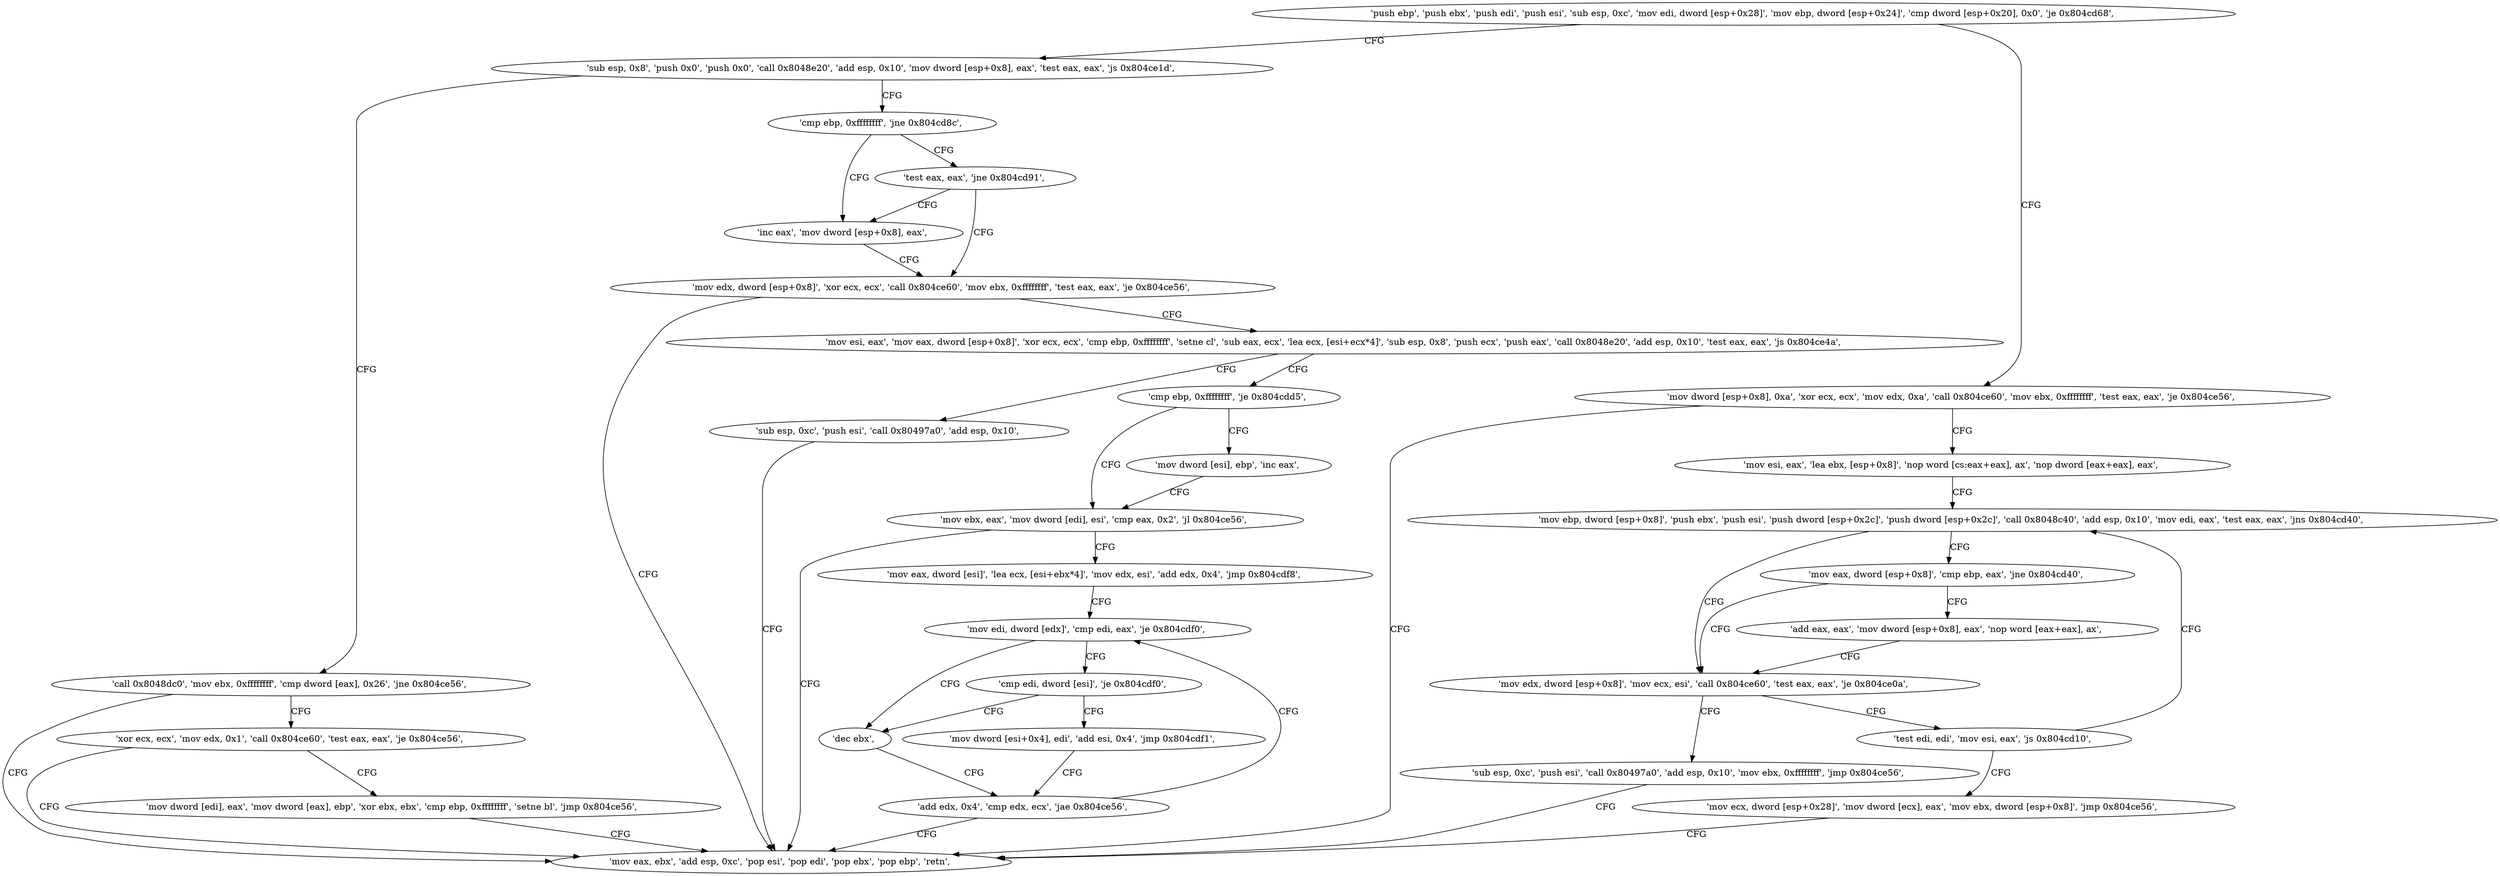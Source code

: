 digraph "func" {
"134532288" [label = "'push ebp', 'push ebx', 'push edi', 'push esi', 'sub esp, 0xc', 'mov edi, dword [esp+0x28]', 'mov ebp, dword [esp+0x24]', 'cmp dword [esp+0x20], 0x0', 'je 0x804cd68', " ]
"134532456" [label = "'sub esp, 0x8', 'push 0x0', 'push 0x0', 'call 0x8048e20', 'add esp, 0x10', 'mov dword [esp+0x8], eax', 'test eax, eax', 'js 0x804ce1d', " ]
"134532314" [label = "'mov dword [esp+0x8], 0xa', 'xor ecx, ecx', 'mov edx, 0xa', 'call 0x804ce60', 'mov ebx, 0xffffffff', 'test eax, eax', 'je 0x804ce56', " ]
"134532637" [label = "'call 0x8048dc0', 'mov ebx, 0xffffffff', 'cmp dword [eax], 0x26', 'jne 0x804ce56', " ]
"134532483" [label = "'cmp ebp, 0xffffffff', 'jne 0x804cd8c', " ]
"134532694" [label = "'mov eax, ebx', 'add esp, 0xc', 'pop esi', 'pop edi', 'pop ebx', 'pop ebp', 'retn', " ]
"134532347" [label = "'mov esi, eax', 'lea ebx, [esp+0x8]', 'nop word [cs:eax+eax], ax', 'nop dword [eax+eax], eax', " ]
"134532652" [label = "'xor ecx, ecx', 'mov edx, 0x1', 'call 0x804ce60', 'test eax, eax', 'je 0x804ce56', " ]
"134532492" [label = "'inc eax', 'mov dword [esp+0x8], eax', " ]
"134532488" [label = "'test eax, eax', 'jne 0x804cd91', " ]
"134532368" [label = "'mov ebp, dword [esp+0x8]', 'push ebx', 'push esi', 'push dword [esp+0x2c]', 'push dword [esp+0x2c]', 'call 0x8048c40', 'add esp, 0x10', 'mov edi, eax', 'test eax, eax', 'jns 0x804cd40', " ]
"134532668" [label = "'mov dword [edi], eax', 'mov dword [eax], ebp', 'xor ebx, ebx', 'cmp ebp, 0xffffffff', 'setne bl', 'jmp 0x804ce56', " ]
"134532497" [label = "'mov edx, dword [esp+0x8]', 'xor ecx, ecx', 'call 0x804ce60', 'mov ebx, 0xffffffff', 'test eax, eax', 'je 0x804ce56', " ]
"134532416" [label = "'mov edx, dword [esp+0x8]', 'mov ecx, esi', 'call 0x804ce60', 'test eax, eax', 'je 0x804ce0a', " ]
"134532618" [label = "'sub esp, 0xc', 'push esi', 'call 0x80497a0', 'add esp, 0x10', 'mov ebx, 0xffffffff', 'jmp 0x804ce56', " ]
"134532435" [label = "'test edi, edi', 'mov esi, eax', 'js 0x804cd10', " ]
"134532396" [label = "'mov eax, dword [esp+0x8]', 'cmp ebp, eax', 'jne 0x804cd40', " ]
"134532404" [label = "'add eax, eax', 'mov dword [esp+0x8], eax', 'nop word [eax+eax], ax', " ]
"134532521" [label = "'mov esi, eax', 'mov eax, dword [esp+0x8]', 'xor ecx, ecx', 'cmp ebp, 0xffffffff', 'setne cl', 'sub eax, ecx', 'lea ecx, [esi+ecx*4]', 'sub esp, 0x8', 'push ecx', 'push eax', 'call 0x8048e20', 'add esp, 0x10', 'test eax, eax', 'js 0x804ce4a', " ]
"134532682" [label = "'sub esp, 0xc', 'push esi', 'call 0x80497a0', 'add esp, 0x10', " ]
"134532557" [label = "'cmp ebp, 0xffffffff', 'je 0x804cdd5', " ]
"134532441" [label = "'mov ecx, dword [esp+0x28]', 'mov dword [ecx], eax', 'mov ebx, dword [esp+0x8]', 'jmp 0x804ce56', " ]
"134532565" [label = "'mov ebx, eax', 'mov dword [edi], esi', 'cmp eax, 0x2', 'jl 0x804ce56', " ]
"134532562" [label = "'mov dword [esi], ebp', 'inc eax', " ]
"134532574" [label = "'mov eax, dword [esi]', 'lea ecx, [esi+ebx*4]', 'mov edx, esi', 'add edx, 0x4', 'jmp 0x804cdf8', " ]
"134532600" [label = "'mov edi, dword [edx]', 'cmp edi, eax', 'je 0x804cdf0', " ]
"134532592" [label = "'dec ebx', " ]
"134532606" [label = "'cmp edi, dword [esi]', 'je 0x804cdf0', " ]
"134532593" [label = "'add edx, 0x4', 'cmp edx, ecx', 'jae 0x804ce56', " ]
"134532610" [label = "'mov dword [esi+0x4], edi', 'add esi, 0x4', 'jmp 0x804cdf1', " ]
"134532288" -> "134532456" [ label = "CFG" ]
"134532288" -> "134532314" [ label = "CFG" ]
"134532456" -> "134532637" [ label = "CFG" ]
"134532456" -> "134532483" [ label = "CFG" ]
"134532314" -> "134532694" [ label = "CFG" ]
"134532314" -> "134532347" [ label = "CFG" ]
"134532637" -> "134532694" [ label = "CFG" ]
"134532637" -> "134532652" [ label = "CFG" ]
"134532483" -> "134532492" [ label = "CFG" ]
"134532483" -> "134532488" [ label = "CFG" ]
"134532347" -> "134532368" [ label = "CFG" ]
"134532652" -> "134532694" [ label = "CFG" ]
"134532652" -> "134532668" [ label = "CFG" ]
"134532492" -> "134532497" [ label = "CFG" ]
"134532488" -> "134532497" [ label = "CFG" ]
"134532488" -> "134532492" [ label = "CFG" ]
"134532368" -> "134532416" [ label = "CFG" ]
"134532368" -> "134532396" [ label = "CFG" ]
"134532668" -> "134532694" [ label = "CFG" ]
"134532497" -> "134532694" [ label = "CFG" ]
"134532497" -> "134532521" [ label = "CFG" ]
"134532416" -> "134532618" [ label = "CFG" ]
"134532416" -> "134532435" [ label = "CFG" ]
"134532618" -> "134532694" [ label = "CFG" ]
"134532435" -> "134532368" [ label = "CFG" ]
"134532435" -> "134532441" [ label = "CFG" ]
"134532396" -> "134532416" [ label = "CFG" ]
"134532396" -> "134532404" [ label = "CFG" ]
"134532404" -> "134532416" [ label = "CFG" ]
"134532521" -> "134532682" [ label = "CFG" ]
"134532521" -> "134532557" [ label = "CFG" ]
"134532682" -> "134532694" [ label = "CFG" ]
"134532557" -> "134532565" [ label = "CFG" ]
"134532557" -> "134532562" [ label = "CFG" ]
"134532441" -> "134532694" [ label = "CFG" ]
"134532565" -> "134532694" [ label = "CFG" ]
"134532565" -> "134532574" [ label = "CFG" ]
"134532562" -> "134532565" [ label = "CFG" ]
"134532574" -> "134532600" [ label = "CFG" ]
"134532600" -> "134532592" [ label = "CFG" ]
"134532600" -> "134532606" [ label = "CFG" ]
"134532592" -> "134532593" [ label = "CFG" ]
"134532606" -> "134532592" [ label = "CFG" ]
"134532606" -> "134532610" [ label = "CFG" ]
"134532593" -> "134532694" [ label = "CFG" ]
"134532593" -> "134532600" [ label = "CFG" ]
"134532610" -> "134532593" [ label = "CFG" ]
}
